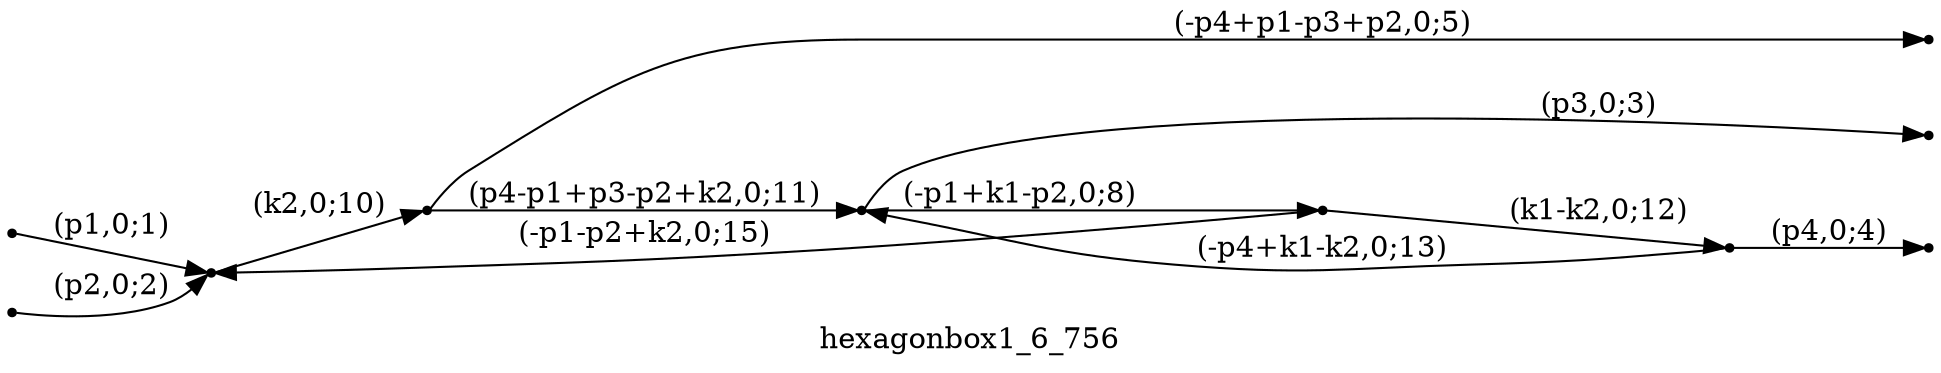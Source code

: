 digraph hexagonbox1_6_756 {
  label="hexagonbox1_6_756";
  rankdir="LR";
  subgraph edges {
    -1 -> 5 [label="(p1,0;1)"];
    -2 -> 5 [label="(p2,0;2)"];
    4 -> -3 [label="(p3,0;3)"];
    2 -> -4 [label="(p4,0;4)"];
    1 -> -5 [label="(-p4+p1-p3+p2,0;5)"];
    4 -> 3 [label="(-p1+k1-p2,0;8)"];
    5 -> 1 [label="(k2,0;10)"];
    1 -> 4 [label="(p4-p1+p3-p2+k2,0;11)"];
    3 -> 2 [label="(k1-k2,0;12)"];
    2 -> 4 [label="(-p4+k1-k2,0;13)"];
    3 -> 5 [label="(-p1-p2+k2,0;15)"];
  }
  subgraph incoming { rank="source"; -1; -2; }
  subgraph outgoing { rank="sink"; -3; -4; -5; }
-5 [shape=point];
-4 [shape=point];
-3 [shape=point];
-2 [shape=point];
-1 [shape=point];
1 [shape=point];
2 [shape=point];
3 [shape=point];
4 [shape=point];
5 [shape=point];
}

